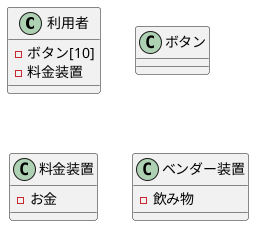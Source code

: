 @startuml
class 利用者{
    -ボタン[10]
    -料金装置
    
}

class ボタン{
    
}

class 料金装置{
    -お金
    
}

class ベンダー装置{
    -飲み物
    
}

@enduml